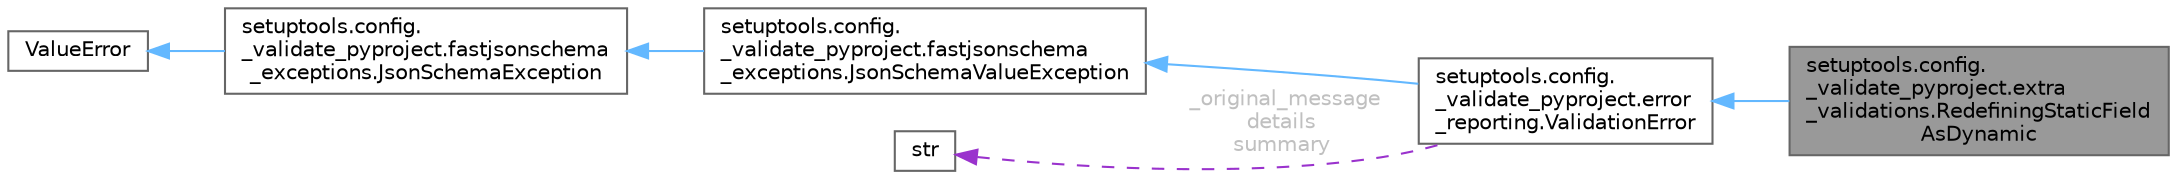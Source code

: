 digraph "setuptools.config._validate_pyproject.extra_validations.RedefiningStaticFieldAsDynamic"
{
 // LATEX_PDF_SIZE
  bgcolor="transparent";
  edge [fontname=Helvetica,fontsize=10,labelfontname=Helvetica,labelfontsize=10];
  node [fontname=Helvetica,fontsize=10,shape=box,height=0.2,width=0.4];
  rankdir="LR";
  Node1 [id="Node000001",label="setuptools.config.\l_validate_pyproject.extra\l_validations.RedefiningStaticField\lAsDynamic",height=0.2,width=0.4,color="gray40", fillcolor="grey60", style="filled", fontcolor="black",tooltip=" "];
  Node2 -> Node1 [id="edge1_Node000001_Node000002",dir="back",color="steelblue1",style="solid",tooltip=" "];
  Node2 [id="Node000002",label="setuptools.config.\l_validate_pyproject.error\l_reporting.ValidationError",height=0.2,width=0.4,color="gray40", fillcolor="white", style="filled",URL="$classsetuptools_1_1config_1_1__validate__pyproject_1_1error__reporting_1_1_validation_error.html",tooltip=" "];
  Node3 -> Node2 [id="edge2_Node000002_Node000003",dir="back",color="steelblue1",style="solid",tooltip=" "];
  Node3 [id="Node000003",label="setuptools.config.\l_validate_pyproject.fastjsonschema\l_exceptions.JsonSchemaValueException",height=0.2,width=0.4,color="gray40", fillcolor="white", style="filled",URL="$classsetuptools_1_1config_1_1__validate__pyproject_1_1fastjsonschema__exceptions_1_1_json_schema_value_exception.html",tooltip=" "];
  Node4 -> Node3 [id="edge3_Node000003_Node000004",dir="back",color="steelblue1",style="solid",tooltip=" "];
  Node4 [id="Node000004",label="setuptools.config.\l_validate_pyproject.fastjsonschema\l_exceptions.JsonSchemaException",height=0.2,width=0.4,color="gray40", fillcolor="white", style="filled",URL="$classsetuptools_1_1config_1_1__validate__pyproject_1_1fastjsonschema__exceptions_1_1_json_schema_exception.html",tooltip=" "];
  Node5 -> Node4 [id="edge4_Node000004_Node000005",dir="back",color="steelblue1",style="solid",tooltip=" "];
  Node5 [id="Node000005",label="ValueError",height=0.2,width=0.4,color="gray40", fillcolor="white", style="filled",tooltip=" "];
  Node6 -> Node2 [id="edge5_Node000002_Node000006",dir="back",color="darkorchid3",style="dashed",tooltip=" ",label=" _original_message\ndetails\nsummary",fontcolor="grey" ];
  Node6 [id="Node000006",label="str",height=0.2,width=0.4,color="gray40", fillcolor="white", style="filled",tooltip=" "];
}
